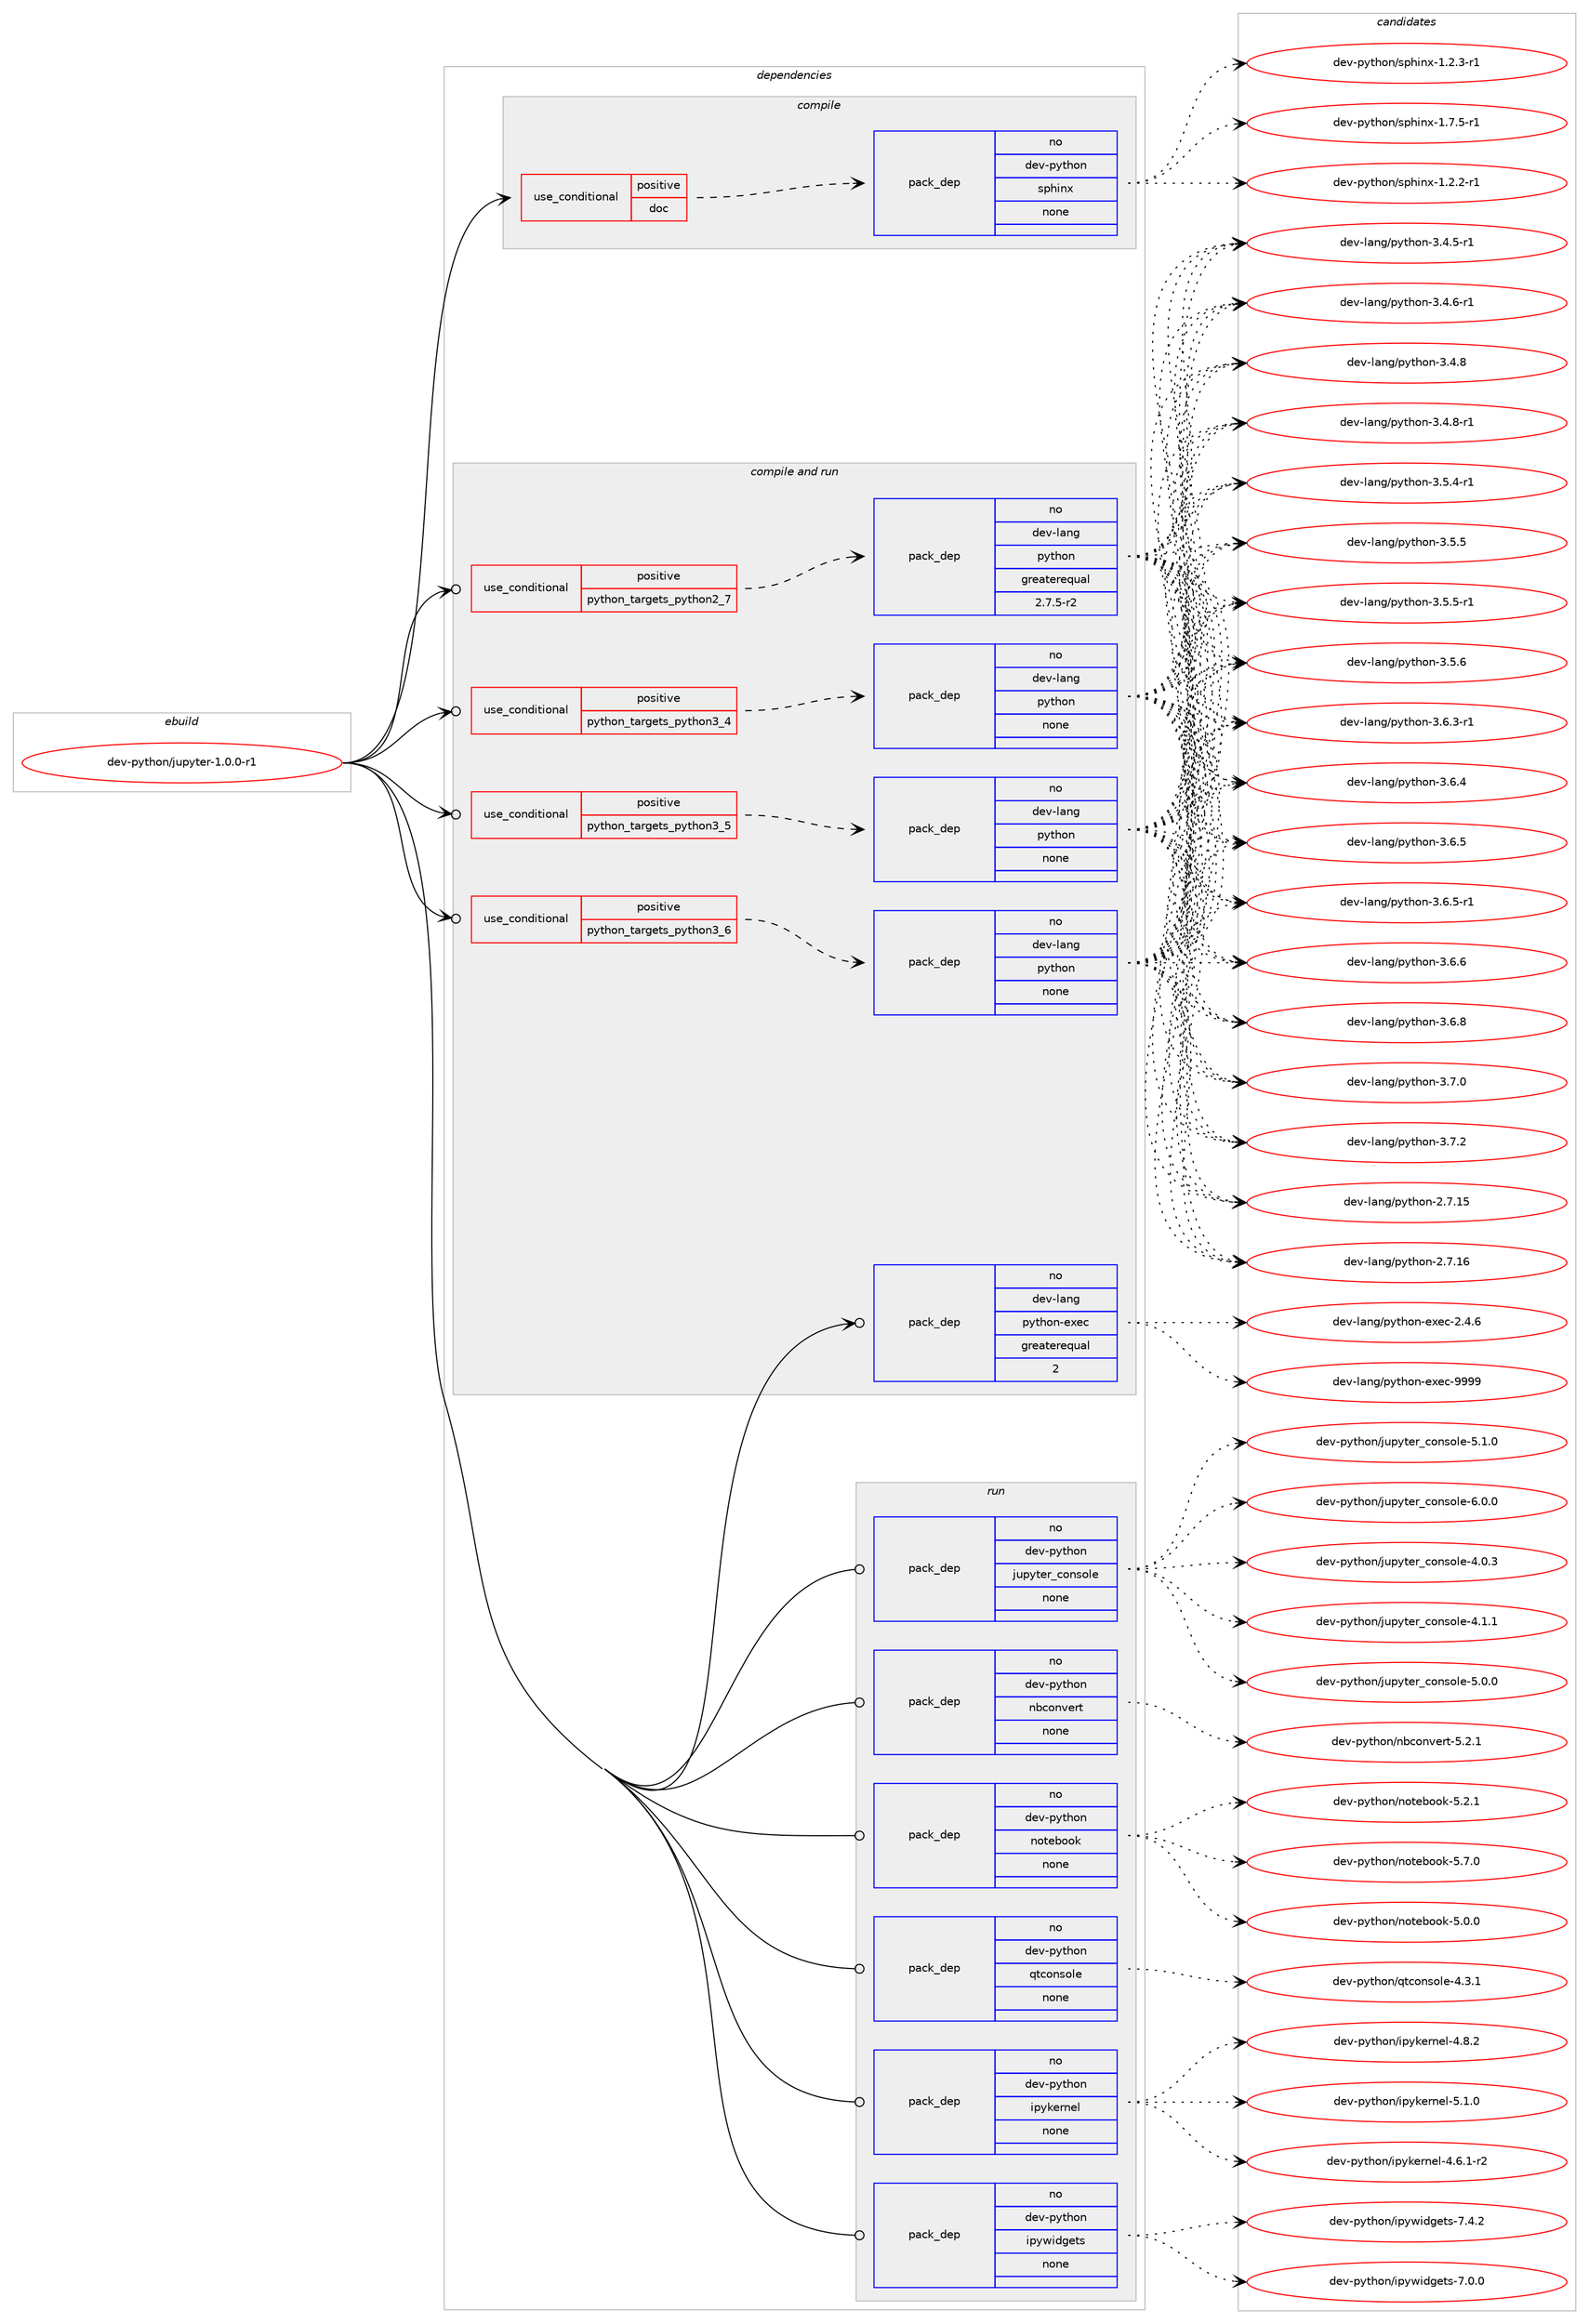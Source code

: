 digraph prolog {

# *************
# Graph options
# *************

newrank=true;
concentrate=true;
compound=true;
graph [rankdir=LR,fontname=Helvetica,fontsize=10,ranksep=1.5];#, ranksep=2.5, nodesep=0.2];
edge  [arrowhead=vee];
node  [fontname=Helvetica,fontsize=10];

# **********
# The ebuild
# **********

subgraph cluster_leftcol {
color=gray;
rank=same;
label=<<i>ebuild</i>>;
id [label="dev-python/jupyter-1.0.0-r1", color=red, width=4, href="../dev-python/jupyter-1.0.0-r1.svg"];
}

# ****************
# The dependencies
# ****************

subgraph cluster_midcol {
color=gray;
label=<<i>dependencies</i>>;
subgraph cluster_compile {
fillcolor="#eeeeee";
style=filled;
label=<<i>compile</i>>;
subgraph cond376526 {
dependency1415985 [label=<<TABLE BORDER="0" CELLBORDER="1" CELLSPACING="0" CELLPADDING="4"><TR><TD ROWSPAN="3" CELLPADDING="10">use_conditional</TD></TR><TR><TD>positive</TD></TR><TR><TD>doc</TD></TR></TABLE>>, shape=none, color=red];
subgraph pack1016187 {
dependency1415986 [label=<<TABLE BORDER="0" CELLBORDER="1" CELLSPACING="0" CELLPADDING="4" WIDTH="220"><TR><TD ROWSPAN="6" CELLPADDING="30">pack_dep</TD></TR><TR><TD WIDTH="110">no</TD></TR><TR><TD>dev-python</TD></TR><TR><TD>sphinx</TD></TR><TR><TD>none</TD></TR><TR><TD></TD></TR></TABLE>>, shape=none, color=blue];
}
dependency1415985:e -> dependency1415986:w [weight=20,style="dashed",arrowhead="vee"];
}
id:e -> dependency1415985:w [weight=20,style="solid",arrowhead="vee"];
}
subgraph cluster_compileandrun {
fillcolor="#eeeeee";
style=filled;
label=<<i>compile and run</i>>;
subgraph cond376527 {
dependency1415987 [label=<<TABLE BORDER="0" CELLBORDER="1" CELLSPACING="0" CELLPADDING="4"><TR><TD ROWSPAN="3" CELLPADDING="10">use_conditional</TD></TR><TR><TD>positive</TD></TR><TR><TD>python_targets_python2_7</TD></TR></TABLE>>, shape=none, color=red];
subgraph pack1016188 {
dependency1415988 [label=<<TABLE BORDER="0" CELLBORDER="1" CELLSPACING="0" CELLPADDING="4" WIDTH="220"><TR><TD ROWSPAN="6" CELLPADDING="30">pack_dep</TD></TR><TR><TD WIDTH="110">no</TD></TR><TR><TD>dev-lang</TD></TR><TR><TD>python</TD></TR><TR><TD>greaterequal</TD></TR><TR><TD>2.7.5-r2</TD></TR></TABLE>>, shape=none, color=blue];
}
dependency1415987:e -> dependency1415988:w [weight=20,style="dashed",arrowhead="vee"];
}
id:e -> dependency1415987:w [weight=20,style="solid",arrowhead="odotvee"];
subgraph cond376528 {
dependency1415989 [label=<<TABLE BORDER="0" CELLBORDER="1" CELLSPACING="0" CELLPADDING="4"><TR><TD ROWSPAN="3" CELLPADDING="10">use_conditional</TD></TR><TR><TD>positive</TD></TR><TR><TD>python_targets_python3_4</TD></TR></TABLE>>, shape=none, color=red];
subgraph pack1016189 {
dependency1415990 [label=<<TABLE BORDER="0" CELLBORDER="1" CELLSPACING="0" CELLPADDING="4" WIDTH="220"><TR><TD ROWSPAN="6" CELLPADDING="30">pack_dep</TD></TR><TR><TD WIDTH="110">no</TD></TR><TR><TD>dev-lang</TD></TR><TR><TD>python</TD></TR><TR><TD>none</TD></TR><TR><TD></TD></TR></TABLE>>, shape=none, color=blue];
}
dependency1415989:e -> dependency1415990:w [weight=20,style="dashed",arrowhead="vee"];
}
id:e -> dependency1415989:w [weight=20,style="solid",arrowhead="odotvee"];
subgraph cond376529 {
dependency1415991 [label=<<TABLE BORDER="0" CELLBORDER="1" CELLSPACING="0" CELLPADDING="4"><TR><TD ROWSPAN="3" CELLPADDING="10">use_conditional</TD></TR><TR><TD>positive</TD></TR><TR><TD>python_targets_python3_5</TD></TR></TABLE>>, shape=none, color=red];
subgraph pack1016190 {
dependency1415992 [label=<<TABLE BORDER="0" CELLBORDER="1" CELLSPACING="0" CELLPADDING="4" WIDTH="220"><TR><TD ROWSPAN="6" CELLPADDING="30">pack_dep</TD></TR><TR><TD WIDTH="110">no</TD></TR><TR><TD>dev-lang</TD></TR><TR><TD>python</TD></TR><TR><TD>none</TD></TR><TR><TD></TD></TR></TABLE>>, shape=none, color=blue];
}
dependency1415991:e -> dependency1415992:w [weight=20,style="dashed",arrowhead="vee"];
}
id:e -> dependency1415991:w [weight=20,style="solid",arrowhead="odotvee"];
subgraph cond376530 {
dependency1415993 [label=<<TABLE BORDER="0" CELLBORDER="1" CELLSPACING="0" CELLPADDING="4"><TR><TD ROWSPAN="3" CELLPADDING="10">use_conditional</TD></TR><TR><TD>positive</TD></TR><TR><TD>python_targets_python3_6</TD></TR></TABLE>>, shape=none, color=red];
subgraph pack1016191 {
dependency1415994 [label=<<TABLE BORDER="0" CELLBORDER="1" CELLSPACING="0" CELLPADDING="4" WIDTH="220"><TR><TD ROWSPAN="6" CELLPADDING="30">pack_dep</TD></TR><TR><TD WIDTH="110">no</TD></TR><TR><TD>dev-lang</TD></TR><TR><TD>python</TD></TR><TR><TD>none</TD></TR><TR><TD></TD></TR></TABLE>>, shape=none, color=blue];
}
dependency1415993:e -> dependency1415994:w [weight=20,style="dashed",arrowhead="vee"];
}
id:e -> dependency1415993:w [weight=20,style="solid",arrowhead="odotvee"];
subgraph pack1016192 {
dependency1415995 [label=<<TABLE BORDER="0" CELLBORDER="1" CELLSPACING="0" CELLPADDING="4" WIDTH="220"><TR><TD ROWSPAN="6" CELLPADDING="30">pack_dep</TD></TR><TR><TD WIDTH="110">no</TD></TR><TR><TD>dev-lang</TD></TR><TR><TD>python-exec</TD></TR><TR><TD>greaterequal</TD></TR><TR><TD>2</TD></TR></TABLE>>, shape=none, color=blue];
}
id:e -> dependency1415995:w [weight=20,style="solid",arrowhead="odotvee"];
}
subgraph cluster_run {
fillcolor="#eeeeee";
style=filled;
label=<<i>run</i>>;
subgraph pack1016193 {
dependency1415996 [label=<<TABLE BORDER="0" CELLBORDER="1" CELLSPACING="0" CELLPADDING="4" WIDTH="220"><TR><TD ROWSPAN="6" CELLPADDING="30">pack_dep</TD></TR><TR><TD WIDTH="110">no</TD></TR><TR><TD>dev-python</TD></TR><TR><TD>ipykernel</TD></TR><TR><TD>none</TD></TR><TR><TD></TD></TR></TABLE>>, shape=none, color=blue];
}
id:e -> dependency1415996:w [weight=20,style="solid",arrowhead="odot"];
subgraph pack1016194 {
dependency1415997 [label=<<TABLE BORDER="0" CELLBORDER="1" CELLSPACING="0" CELLPADDING="4" WIDTH="220"><TR><TD ROWSPAN="6" CELLPADDING="30">pack_dep</TD></TR><TR><TD WIDTH="110">no</TD></TR><TR><TD>dev-python</TD></TR><TR><TD>ipywidgets</TD></TR><TR><TD>none</TD></TR><TR><TD></TD></TR></TABLE>>, shape=none, color=blue];
}
id:e -> dependency1415997:w [weight=20,style="solid",arrowhead="odot"];
subgraph pack1016195 {
dependency1415998 [label=<<TABLE BORDER="0" CELLBORDER="1" CELLSPACING="0" CELLPADDING="4" WIDTH="220"><TR><TD ROWSPAN="6" CELLPADDING="30">pack_dep</TD></TR><TR><TD WIDTH="110">no</TD></TR><TR><TD>dev-python</TD></TR><TR><TD>jupyter_console</TD></TR><TR><TD>none</TD></TR><TR><TD></TD></TR></TABLE>>, shape=none, color=blue];
}
id:e -> dependency1415998:w [weight=20,style="solid",arrowhead="odot"];
subgraph pack1016196 {
dependency1415999 [label=<<TABLE BORDER="0" CELLBORDER="1" CELLSPACING="0" CELLPADDING="4" WIDTH="220"><TR><TD ROWSPAN="6" CELLPADDING="30">pack_dep</TD></TR><TR><TD WIDTH="110">no</TD></TR><TR><TD>dev-python</TD></TR><TR><TD>nbconvert</TD></TR><TR><TD>none</TD></TR><TR><TD></TD></TR></TABLE>>, shape=none, color=blue];
}
id:e -> dependency1415999:w [weight=20,style="solid",arrowhead="odot"];
subgraph pack1016197 {
dependency1416000 [label=<<TABLE BORDER="0" CELLBORDER="1" CELLSPACING="0" CELLPADDING="4" WIDTH="220"><TR><TD ROWSPAN="6" CELLPADDING="30">pack_dep</TD></TR><TR><TD WIDTH="110">no</TD></TR><TR><TD>dev-python</TD></TR><TR><TD>notebook</TD></TR><TR><TD>none</TD></TR><TR><TD></TD></TR></TABLE>>, shape=none, color=blue];
}
id:e -> dependency1416000:w [weight=20,style="solid",arrowhead="odot"];
subgraph pack1016198 {
dependency1416001 [label=<<TABLE BORDER="0" CELLBORDER="1" CELLSPACING="0" CELLPADDING="4" WIDTH="220"><TR><TD ROWSPAN="6" CELLPADDING="30">pack_dep</TD></TR><TR><TD WIDTH="110">no</TD></TR><TR><TD>dev-python</TD></TR><TR><TD>qtconsole</TD></TR><TR><TD>none</TD></TR><TR><TD></TD></TR></TABLE>>, shape=none, color=blue];
}
id:e -> dependency1416001:w [weight=20,style="solid",arrowhead="odot"];
}
}

# **************
# The candidates
# **************

subgraph cluster_choices {
rank=same;
color=gray;
label=<<i>candidates</i>>;

subgraph choice1016187 {
color=black;
nodesep=1;
choice10010111845112121116104111110471151121041051101204549465046504511449 [label="dev-python/sphinx-1.2.2-r1", color=red, width=4,href="../dev-python/sphinx-1.2.2-r1.svg"];
choice10010111845112121116104111110471151121041051101204549465046514511449 [label="dev-python/sphinx-1.2.3-r1", color=red, width=4,href="../dev-python/sphinx-1.2.3-r1.svg"];
choice10010111845112121116104111110471151121041051101204549465546534511449 [label="dev-python/sphinx-1.7.5-r1", color=red, width=4,href="../dev-python/sphinx-1.7.5-r1.svg"];
dependency1415986:e -> choice10010111845112121116104111110471151121041051101204549465046504511449:w [style=dotted,weight="100"];
dependency1415986:e -> choice10010111845112121116104111110471151121041051101204549465046514511449:w [style=dotted,weight="100"];
dependency1415986:e -> choice10010111845112121116104111110471151121041051101204549465546534511449:w [style=dotted,weight="100"];
}
subgraph choice1016188 {
color=black;
nodesep=1;
choice10010111845108971101034711212111610411111045504655464953 [label="dev-lang/python-2.7.15", color=red, width=4,href="../dev-lang/python-2.7.15.svg"];
choice10010111845108971101034711212111610411111045504655464954 [label="dev-lang/python-2.7.16", color=red, width=4,href="../dev-lang/python-2.7.16.svg"];
choice1001011184510897110103471121211161041111104551465246534511449 [label="dev-lang/python-3.4.5-r1", color=red, width=4,href="../dev-lang/python-3.4.5-r1.svg"];
choice1001011184510897110103471121211161041111104551465246544511449 [label="dev-lang/python-3.4.6-r1", color=red, width=4,href="../dev-lang/python-3.4.6-r1.svg"];
choice100101118451089711010347112121116104111110455146524656 [label="dev-lang/python-3.4.8", color=red, width=4,href="../dev-lang/python-3.4.8.svg"];
choice1001011184510897110103471121211161041111104551465246564511449 [label="dev-lang/python-3.4.8-r1", color=red, width=4,href="../dev-lang/python-3.4.8-r1.svg"];
choice1001011184510897110103471121211161041111104551465346524511449 [label="dev-lang/python-3.5.4-r1", color=red, width=4,href="../dev-lang/python-3.5.4-r1.svg"];
choice100101118451089711010347112121116104111110455146534653 [label="dev-lang/python-3.5.5", color=red, width=4,href="../dev-lang/python-3.5.5.svg"];
choice1001011184510897110103471121211161041111104551465346534511449 [label="dev-lang/python-3.5.5-r1", color=red, width=4,href="../dev-lang/python-3.5.5-r1.svg"];
choice100101118451089711010347112121116104111110455146534654 [label="dev-lang/python-3.5.6", color=red, width=4,href="../dev-lang/python-3.5.6.svg"];
choice1001011184510897110103471121211161041111104551465446514511449 [label="dev-lang/python-3.6.3-r1", color=red, width=4,href="../dev-lang/python-3.6.3-r1.svg"];
choice100101118451089711010347112121116104111110455146544652 [label="dev-lang/python-3.6.4", color=red, width=4,href="../dev-lang/python-3.6.4.svg"];
choice100101118451089711010347112121116104111110455146544653 [label="dev-lang/python-3.6.5", color=red, width=4,href="../dev-lang/python-3.6.5.svg"];
choice1001011184510897110103471121211161041111104551465446534511449 [label="dev-lang/python-3.6.5-r1", color=red, width=4,href="../dev-lang/python-3.6.5-r1.svg"];
choice100101118451089711010347112121116104111110455146544654 [label="dev-lang/python-3.6.6", color=red, width=4,href="../dev-lang/python-3.6.6.svg"];
choice100101118451089711010347112121116104111110455146544656 [label="dev-lang/python-3.6.8", color=red, width=4,href="../dev-lang/python-3.6.8.svg"];
choice100101118451089711010347112121116104111110455146554648 [label="dev-lang/python-3.7.0", color=red, width=4,href="../dev-lang/python-3.7.0.svg"];
choice100101118451089711010347112121116104111110455146554650 [label="dev-lang/python-3.7.2", color=red, width=4,href="../dev-lang/python-3.7.2.svg"];
dependency1415988:e -> choice10010111845108971101034711212111610411111045504655464953:w [style=dotted,weight="100"];
dependency1415988:e -> choice10010111845108971101034711212111610411111045504655464954:w [style=dotted,weight="100"];
dependency1415988:e -> choice1001011184510897110103471121211161041111104551465246534511449:w [style=dotted,weight="100"];
dependency1415988:e -> choice1001011184510897110103471121211161041111104551465246544511449:w [style=dotted,weight="100"];
dependency1415988:e -> choice100101118451089711010347112121116104111110455146524656:w [style=dotted,weight="100"];
dependency1415988:e -> choice1001011184510897110103471121211161041111104551465246564511449:w [style=dotted,weight="100"];
dependency1415988:e -> choice1001011184510897110103471121211161041111104551465346524511449:w [style=dotted,weight="100"];
dependency1415988:e -> choice100101118451089711010347112121116104111110455146534653:w [style=dotted,weight="100"];
dependency1415988:e -> choice1001011184510897110103471121211161041111104551465346534511449:w [style=dotted,weight="100"];
dependency1415988:e -> choice100101118451089711010347112121116104111110455146534654:w [style=dotted,weight="100"];
dependency1415988:e -> choice1001011184510897110103471121211161041111104551465446514511449:w [style=dotted,weight="100"];
dependency1415988:e -> choice100101118451089711010347112121116104111110455146544652:w [style=dotted,weight="100"];
dependency1415988:e -> choice100101118451089711010347112121116104111110455146544653:w [style=dotted,weight="100"];
dependency1415988:e -> choice1001011184510897110103471121211161041111104551465446534511449:w [style=dotted,weight="100"];
dependency1415988:e -> choice100101118451089711010347112121116104111110455146544654:w [style=dotted,weight="100"];
dependency1415988:e -> choice100101118451089711010347112121116104111110455146544656:w [style=dotted,weight="100"];
dependency1415988:e -> choice100101118451089711010347112121116104111110455146554648:w [style=dotted,weight="100"];
dependency1415988:e -> choice100101118451089711010347112121116104111110455146554650:w [style=dotted,weight="100"];
}
subgraph choice1016189 {
color=black;
nodesep=1;
choice10010111845108971101034711212111610411111045504655464953 [label="dev-lang/python-2.7.15", color=red, width=4,href="../dev-lang/python-2.7.15.svg"];
choice10010111845108971101034711212111610411111045504655464954 [label="dev-lang/python-2.7.16", color=red, width=4,href="../dev-lang/python-2.7.16.svg"];
choice1001011184510897110103471121211161041111104551465246534511449 [label="dev-lang/python-3.4.5-r1", color=red, width=4,href="../dev-lang/python-3.4.5-r1.svg"];
choice1001011184510897110103471121211161041111104551465246544511449 [label="dev-lang/python-3.4.6-r1", color=red, width=4,href="../dev-lang/python-3.4.6-r1.svg"];
choice100101118451089711010347112121116104111110455146524656 [label="dev-lang/python-3.4.8", color=red, width=4,href="../dev-lang/python-3.4.8.svg"];
choice1001011184510897110103471121211161041111104551465246564511449 [label="dev-lang/python-3.4.8-r1", color=red, width=4,href="../dev-lang/python-3.4.8-r1.svg"];
choice1001011184510897110103471121211161041111104551465346524511449 [label="dev-lang/python-3.5.4-r1", color=red, width=4,href="../dev-lang/python-3.5.4-r1.svg"];
choice100101118451089711010347112121116104111110455146534653 [label="dev-lang/python-3.5.5", color=red, width=4,href="../dev-lang/python-3.5.5.svg"];
choice1001011184510897110103471121211161041111104551465346534511449 [label="dev-lang/python-3.5.5-r1", color=red, width=4,href="../dev-lang/python-3.5.5-r1.svg"];
choice100101118451089711010347112121116104111110455146534654 [label="dev-lang/python-3.5.6", color=red, width=4,href="../dev-lang/python-3.5.6.svg"];
choice1001011184510897110103471121211161041111104551465446514511449 [label="dev-lang/python-3.6.3-r1", color=red, width=4,href="../dev-lang/python-3.6.3-r1.svg"];
choice100101118451089711010347112121116104111110455146544652 [label="dev-lang/python-3.6.4", color=red, width=4,href="../dev-lang/python-3.6.4.svg"];
choice100101118451089711010347112121116104111110455146544653 [label="dev-lang/python-3.6.5", color=red, width=4,href="../dev-lang/python-3.6.5.svg"];
choice1001011184510897110103471121211161041111104551465446534511449 [label="dev-lang/python-3.6.5-r1", color=red, width=4,href="../dev-lang/python-3.6.5-r1.svg"];
choice100101118451089711010347112121116104111110455146544654 [label="dev-lang/python-3.6.6", color=red, width=4,href="../dev-lang/python-3.6.6.svg"];
choice100101118451089711010347112121116104111110455146544656 [label="dev-lang/python-3.6.8", color=red, width=4,href="../dev-lang/python-3.6.8.svg"];
choice100101118451089711010347112121116104111110455146554648 [label="dev-lang/python-3.7.0", color=red, width=4,href="../dev-lang/python-3.7.0.svg"];
choice100101118451089711010347112121116104111110455146554650 [label="dev-lang/python-3.7.2", color=red, width=4,href="../dev-lang/python-3.7.2.svg"];
dependency1415990:e -> choice10010111845108971101034711212111610411111045504655464953:w [style=dotted,weight="100"];
dependency1415990:e -> choice10010111845108971101034711212111610411111045504655464954:w [style=dotted,weight="100"];
dependency1415990:e -> choice1001011184510897110103471121211161041111104551465246534511449:w [style=dotted,weight="100"];
dependency1415990:e -> choice1001011184510897110103471121211161041111104551465246544511449:w [style=dotted,weight="100"];
dependency1415990:e -> choice100101118451089711010347112121116104111110455146524656:w [style=dotted,weight="100"];
dependency1415990:e -> choice1001011184510897110103471121211161041111104551465246564511449:w [style=dotted,weight="100"];
dependency1415990:e -> choice1001011184510897110103471121211161041111104551465346524511449:w [style=dotted,weight="100"];
dependency1415990:e -> choice100101118451089711010347112121116104111110455146534653:w [style=dotted,weight="100"];
dependency1415990:e -> choice1001011184510897110103471121211161041111104551465346534511449:w [style=dotted,weight="100"];
dependency1415990:e -> choice100101118451089711010347112121116104111110455146534654:w [style=dotted,weight="100"];
dependency1415990:e -> choice1001011184510897110103471121211161041111104551465446514511449:w [style=dotted,weight="100"];
dependency1415990:e -> choice100101118451089711010347112121116104111110455146544652:w [style=dotted,weight="100"];
dependency1415990:e -> choice100101118451089711010347112121116104111110455146544653:w [style=dotted,weight="100"];
dependency1415990:e -> choice1001011184510897110103471121211161041111104551465446534511449:w [style=dotted,weight="100"];
dependency1415990:e -> choice100101118451089711010347112121116104111110455146544654:w [style=dotted,weight="100"];
dependency1415990:e -> choice100101118451089711010347112121116104111110455146544656:w [style=dotted,weight="100"];
dependency1415990:e -> choice100101118451089711010347112121116104111110455146554648:w [style=dotted,weight="100"];
dependency1415990:e -> choice100101118451089711010347112121116104111110455146554650:w [style=dotted,weight="100"];
}
subgraph choice1016190 {
color=black;
nodesep=1;
choice10010111845108971101034711212111610411111045504655464953 [label="dev-lang/python-2.7.15", color=red, width=4,href="../dev-lang/python-2.7.15.svg"];
choice10010111845108971101034711212111610411111045504655464954 [label="dev-lang/python-2.7.16", color=red, width=4,href="../dev-lang/python-2.7.16.svg"];
choice1001011184510897110103471121211161041111104551465246534511449 [label="dev-lang/python-3.4.5-r1", color=red, width=4,href="../dev-lang/python-3.4.5-r1.svg"];
choice1001011184510897110103471121211161041111104551465246544511449 [label="dev-lang/python-3.4.6-r1", color=red, width=4,href="../dev-lang/python-3.4.6-r1.svg"];
choice100101118451089711010347112121116104111110455146524656 [label="dev-lang/python-3.4.8", color=red, width=4,href="../dev-lang/python-3.4.8.svg"];
choice1001011184510897110103471121211161041111104551465246564511449 [label="dev-lang/python-3.4.8-r1", color=red, width=4,href="../dev-lang/python-3.4.8-r1.svg"];
choice1001011184510897110103471121211161041111104551465346524511449 [label="dev-lang/python-3.5.4-r1", color=red, width=4,href="../dev-lang/python-3.5.4-r1.svg"];
choice100101118451089711010347112121116104111110455146534653 [label="dev-lang/python-3.5.5", color=red, width=4,href="../dev-lang/python-3.5.5.svg"];
choice1001011184510897110103471121211161041111104551465346534511449 [label="dev-lang/python-3.5.5-r1", color=red, width=4,href="../dev-lang/python-3.5.5-r1.svg"];
choice100101118451089711010347112121116104111110455146534654 [label="dev-lang/python-3.5.6", color=red, width=4,href="../dev-lang/python-3.5.6.svg"];
choice1001011184510897110103471121211161041111104551465446514511449 [label="dev-lang/python-3.6.3-r1", color=red, width=4,href="../dev-lang/python-3.6.3-r1.svg"];
choice100101118451089711010347112121116104111110455146544652 [label="dev-lang/python-3.6.4", color=red, width=4,href="../dev-lang/python-3.6.4.svg"];
choice100101118451089711010347112121116104111110455146544653 [label="dev-lang/python-3.6.5", color=red, width=4,href="../dev-lang/python-3.6.5.svg"];
choice1001011184510897110103471121211161041111104551465446534511449 [label="dev-lang/python-3.6.5-r1", color=red, width=4,href="../dev-lang/python-3.6.5-r1.svg"];
choice100101118451089711010347112121116104111110455146544654 [label="dev-lang/python-3.6.6", color=red, width=4,href="../dev-lang/python-3.6.6.svg"];
choice100101118451089711010347112121116104111110455146544656 [label="dev-lang/python-3.6.8", color=red, width=4,href="../dev-lang/python-3.6.8.svg"];
choice100101118451089711010347112121116104111110455146554648 [label="dev-lang/python-3.7.0", color=red, width=4,href="../dev-lang/python-3.7.0.svg"];
choice100101118451089711010347112121116104111110455146554650 [label="dev-lang/python-3.7.2", color=red, width=4,href="../dev-lang/python-3.7.2.svg"];
dependency1415992:e -> choice10010111845108971101034711212111610411111045504655464953:w [style=dotted,weight="100"];
dependency1415992:e -> choice10010111845108971101034711212111610411111045504655464954:w [style=dotted,weight="100"];
dependency1415992:e -> choice1001011184510897110103471121211161041111104551465246534511449:w [style=dotted,weight="100"];
dependency1415992:e -> choice1001011184510897110103471121211161041111104551465246544511449:w [style=dotted,weight="100"];
dependency1415992:e -> choice100101118451089711010347112121116104111110455146524656:w [style=dotted,weight="100"];
dependency1415992:e -> choice1001011184510897110103471121211161041111104551465246564511449:w [style=dotted,weight="100"];
dependency1415992:e -> choice1001011184510897110103471121211161041111104551465346524511449:w [style=dotted,weight="100"];
dependency1415992:e -> choice100101118451089711010347112121116104111110455146534653:w [style=dotted,weight="100"];
dependency1415992:e -> choice1001011184510897110103471121211161041111104551465346534511449:w [style=dotted,weight="100"];
dependency1415992:e -> choice100101118451089711010347112121116104111110455146534654:w [style=dotted,weight="100"];
dependency1415992:e -> choice1001011184510897110103471121211161041111104551465446514511449:w [style=dotted,weight="100"];
dependency1415992:e -> choice100101118451089711010347112121116104111110455146544652:w [style=dotted,weight="100"];
dependency1415992:e -> choice100101118451089711010347112121116104111110455146544653:w [style=dotted,weight="100"];
dependency1415992:e -> choice1001011184510897110103471121211161041111104551465446534511449:w [style=dotted,weight="100"];
dependency1415992:e -> choice100101118451089711010347112121116104111110455146544654:w [style=dotted,weight="100"];
dependency1415992:e -> choice100101118451089711010347112121116104111110455146544656:w [style=dotted,weight="100"];
dependency1415992:e -> choice100101118451089711010347112121116104111110455146554648:w [style=dotted,weight="100"];
dependency1415992:e -> choice100101118451089711010347112121116104111110455146554650:w [style=dotted,weight="100"];
}
subgraph choice1016191 {
color=black;
nodesep=1;
choice10010111845108971101034711212111610411111045504655464953 [label="dev-lang/python-2.7.15", color=red, width=4,href="../dev-lang/python-2.7.15.svg"];
choice10010111845108971101034711212111610411111045504655464954 [label="dev-lang/python-2.7.16", color=red, width=4,href="../dev-lang/python-2.7.16.svg"];
choice1001011184510897110103471121211161041111104551465246534511449 [label="dev-lang/python-3.4.5-r1", color=red, width=4,href="../dev-lang/python-3.4.5-r1.svg"];
choice1001011184510897110103471121211161041111104551465246544511449 [label="dev-lang/python-3.4.6-r1", color=red, width=4,href="../dev-lang/python-3.4.6-r1.svg"];
choice100101118451089711010347112121116104111110455146524656 [label="dev-lang/python-3.4.8", color=red, width=4,href="../dev-lang/python-3.4.8.svg"];
choice1001011184510897110103471121211161041111104551465246564511449 [label="dev-lang/python-3.4.8-r1", color=red, width=4,href="../dev-lang/python-3.4.8-r1.svg"];
choice1001011184510897110103471121211161041111104551465346524511449 [label="dev-lang/python-3.5.4-r1", color=red, width=4,href="../dev-lang/python-3.5.4-r1.svg"];
choice100101118451089711010347112121116104111110455146534653 [label="dev-lang/python-3.5.5", color=red, width=4,href="../dev-lang/python-3.5.5.svg"];
choice1001011184510897110103471121211161041111104551465346534511449 [label="dev-lang/python-3.5.5-r1", color=red, width=4,href="../dev-lang/python-3.5.5-r1.svg"];
choice100101118451089711010347112121116104111110455146534654 [label="dev-lang/python-3.5.6", color=red, width=4,href="../dev-lang/python-3.5.6.svg"];
choice1001011184510897110103471121211161041111104551465446514511449 [label="dev-lang/python-3.6.3-r1", color=red, width=4,href="../dev-lang/python-3.6.3-r1.svg"];
choice100101118451089711010347112121116104111110455146544652 [label="dev-lang/python-3.6.4", color=red, width=4,href="../dev-lang/python-3.6.4.svg"];
choice100101118451089711010347112121116104111110455146544653 [label="dev-lang/python-3.6.5", color=red, width=4,href="../dev-lang/python-3.6.5.svg"];
choice1001011184510897110103471121211161041111104551465446534511449 [label="dev-lang/python-3.6.5-r1", color=red, width=4,href="../dev-lang/python-3.6.5-r1.svg"];
choice100101118451089711010347112121116104111110455146544654 [label="dev-lang/python-3.6.6", color=red, width=4,href="../dev-lang/python-3.6.6.svg"];
choice100101118451089711010347112121116104111110455146544656 [label="dev-lang/python-3.6.8", color=red, width=4,href="../dev-lang/python-3.6.8.svg"];
choice100101118451089711010347112121116104111110455146554648 [label="dev-lang/python-3.7.0", color=red, width=4,href="../dev-lang/python-3.7.0.svg"];
choice100101118451089711010347112121116104111110455146554650 [label="dev-lang/python-3.7.2", color=red, width=4,href="../dev-lang/python-3.7.2.svg"];
dependency1415994:e -> choice10010111845108971101034711212111610411111045504655464953:w [style=dotted,weight="100"];
dependency1415994:e -> choice10010111845108971101034711212111610411111045504655464954:w [style=dotted,weight="100"];
dependency1415994:e -> choice1001011184510897110103471121211161041111104551465246534511449:w [style=dotted,weight="100"];
dependency1415994:e -> choice1001011184510897110103471121211161041111104551465246544511449:w [style=dotted,weight="100"];
dependency1415994:e -> choice100101118451089711010347112121116104111110455146524656:w [style=dotted,weight="100"];
dependency1415994:e -> choice1001011184510897110103471121211161041111104551465246564511449:w [style=dotted,weight="100"];
dependency1415994:e -> choice1001011184510897110103471121211161041111104551465346524511449:w [style=dotted,weight="100"];
dependency1415994:e -> choice100101118451089711010347112121116104111110455146534653:w [style=dotted,weight="100"];
dependency1415994:e -> choice1001011184510897110103471121211161041111104551465346534511449:w [style=dotted,weight="100"];
dependency1415994:e -> choice100101118451089711010347112121116104111110455146534654:w [style=dotted,weight="100"];
dependency1415994:e -> choice1001011184510897110103471121211161041111104551465446514511449:w [style=dotted,weight="100"];
dependency1415994:e -> choice100101118451089711010347112121116104111110455146544652:w [style=dotted,weight="100"];
dependency1415994:e -> choice100101118451089711010347112121116104111110455146544653:w [style=dotted,weight="100"];
dependency1415994:e -> choice1001011184510897110103471121211161041111104551465446534511449:w [style=dotted,weight="100"];
dependency1415994:e -> choice100101118451089711010347112121116104111110455146544654:w [style=dotted,weight="100"];
dependency1415994:e -> choice100101118451089711010347112121116104111110455146544656:w [style=dotted,weight="100"];
dependency1415994:e -> choice100101118451089711010347112121116104111110455146554648:w [style=dotted,weight="100"];
dependency1415994:e -> choice100101118451089711010347112121116104111110455146554650:w [style=dotted,weight="100"];
}
subgraph choice1016192 {
color=black;
nodesep=1;
choice1001011184510897110103471121211161041111104510112010199455046524654 [label="dev-lang/python-exec-2.4.6", color=red, width=4,href="../dev-lang/python-exec-2.4.6.svg"];
choice10010111845108971101034711212111610411111045101120101994557575757 [label="dev-lang/python-exec-9999", color=red, width=4,href="../dev-lang/python-exec-9999.svg"];
dependency1415995:e -> choice1001011184510897110103471121211161041111104510112010199455046524654:w [style=dotted,weight="100"];
dependency1415995:e -> choice10010111845108971101034711212111610411111045101120101994557575757:w [style=dotted,weight="100"];
}
subgraph choice1016193 {
color=black;
nodesep=1;
choice10010111845112121116104111110471051121211071011141101011084552465446494511450 [label="dev-python/ipykernel-4.6.1-r2", color=red, width=4,href="../dev-python/ipykernel-4.6.1-r2.svg"];
choice1001011184511212111610411111047105112121107101114110101108455246564650 [label="dev-python/ipykernel-4.8.2", color=red, width=4,href="../dev-python/ipykernel-4.8.2.svg"];
choice1001011184511212111610411111047105112121107101114110101108455346494648 [label="dev-python/ipykernel-5.1.0", color=red, width=4,href="../dev-python/ipykernel-5.1.0.svg"];
dependency1415996:e -> choice10010111845112121116104111110471051121211071011141101011084552465446494511450:w [style=dotted,weight="100"];
dependency1415996:e -> choice1001011184511212111610411111047105112121107101114110101108455246564650:w [style=dotted,weight="100"];
dependency1415996:e -> choice1001011184511212111610411111047105112121107101114110101108455346494648:w [style=dotted,weight="100"];
}
subgraph choice1016194 {
color=black;
nodesep=1;
choice1001011184511212111610411111047105112121119105100103101116115455546484648 [label="dev-python/ipywidgets-7.0.0", color=red, width=4,href="../dev-python/ipywidgets-7.0.0.svg"];
choice1001011184511212111610411111047105112121119105100103101116115455546524650 [label="dev-python/ipywidgets-7.4.2", color=red, width=4,href="../dev-python/ipywidgets-7.4.2.svg"];
dependency1415997:e -> choice1001011184511212111610411111047105112121119105100103101116115455546484648:w [style=dotted,weight="100"];
dependency1415997:e -> choice1001011184511212111610411111047105112121119105100103101116115455546524650:w [style=dotted,weight="100"];
}
subgraph choice1016195 {
color=black;
nodesep=1;
choice10010111845112121116104111110471061171121211161011149599111110115111108101455246484651 [label="dev-python/jupyter_console-4.0.3", color=red, width=4,href="../dev-python/jupyter_console-4.0.3.svg"];
choice10010111845112121116104111110471061171121211161011149599111110115111108101455246494649 [label="dev-python/jupyter_console-4.1.1", color=red, width=4,href="../dev-python/jupyter_console-4.1.1.svg"];
choice10010111845112121116104111110471061171121211161011149599111110115111108101455346484648 [label="dev-python/jupyter_console-5.0.0", color=red, width=4,href="../dev-python/jupyter_console-5.0.0.svg"];
choice10010111845112121116104111110471061171121211161011149599111110115111108101455346494648 [label="dev-python/jupyter_console-5.1.0", color=red, width=4,href="../dev-python/jupyter_console-5.1.0.svg"];
choice10010111845112121116104111110471061171121211161011149599111110115111108101455446484648 [label="dev-python/jupyter_console-6.0.0", color=red, width=4,href="../dev-python/jupyter_console-6.0.0.svg"];
dependency1415998:e -> choice10010111845112121116104111110471061171121211161011149599111110115111108101455246484651:w [style=dotted,weight="100"];
dependency1415998:e -> choice10010111845112121116104111110471061171121211161011149599111110115111108101455246494649:w [style=dotted,weight="100"];
dependency1415998:e -> choice10010111845112121116104111110471061171121211161011149599111110115111108101455346484648:w [style=dotted,weight="100"];
dependency1415998:e -> choice10010111845112121116104111110471061171121211161011149599111110115111108101455346494648:w [style=dotted,weight="100"];
dependency1415998:e -> choice10010111845112121116104111110471061171121211161011149599111110115111108101455446484648:w [style=dotted,weight="100"];
}
subgraph choice1016196 {
color=black;
nodesep=1;
choice10010111845112121116104111110471109899111110118101114116455346504649 [label="dev-python/nbconvert-5.2.1", color=red, width=4,href="../dev-python/nbconvert-5.2.1.svg"];
dependency1415999:e -> choice10010111845112121116104111110471109899111110118101114116455346504649:w [style=dotted,weight="100"];
}
subgraph choice1016197 {
color=black;
nodesep=1;
choice100101118451121211161041111104711011111610198111111107455346484648 [label="dev-python/notebook-5.0.0", color=red, width=4,href="../dev-python/notebook-5.0.0.svg"];
choice100101118451121211161041111104711011111610198111111107455346504649 [label="dev-python/notebook-5.2.1", color=red, width=4,href="../dev-python/notebook-5.2.1.svg"];
choice100101118451121211161041111104711011111610198111111107455346554648 [label="dev-python/notebook-5.7.0", color=red, width=4,href="../dev-python/notebook-5.7.0.svg"];
dependency1416000:e -> choice100101118451121211161041111104711011111610198111111107455346484648:w [style=dotted,weight="100"];
dependency1416000:e -> choice100101118451121211161041111104711011111610198111111107455346504649:w [style=dotted,weight="100"];
dependency1416000:e -> choice100101118451121211161041111104711011111610198111111107455346554648:w [style=dotted,weight="100"];
}
subgraph choice1016198 {
color=black;
nodesep=1;
choice100101118451121211161041111104711311699111110115111108101455246514649 [label="dev-python/qtconsole-4.3.1", color=red, width=4,href="../dev-python/qtconsole-4.3.1.svg"];
dependency1416001:e -> choice100101118451121211161041111104711311699111110115111108101455246514649:w [style=dotted,weight="100"];
}
}

}

